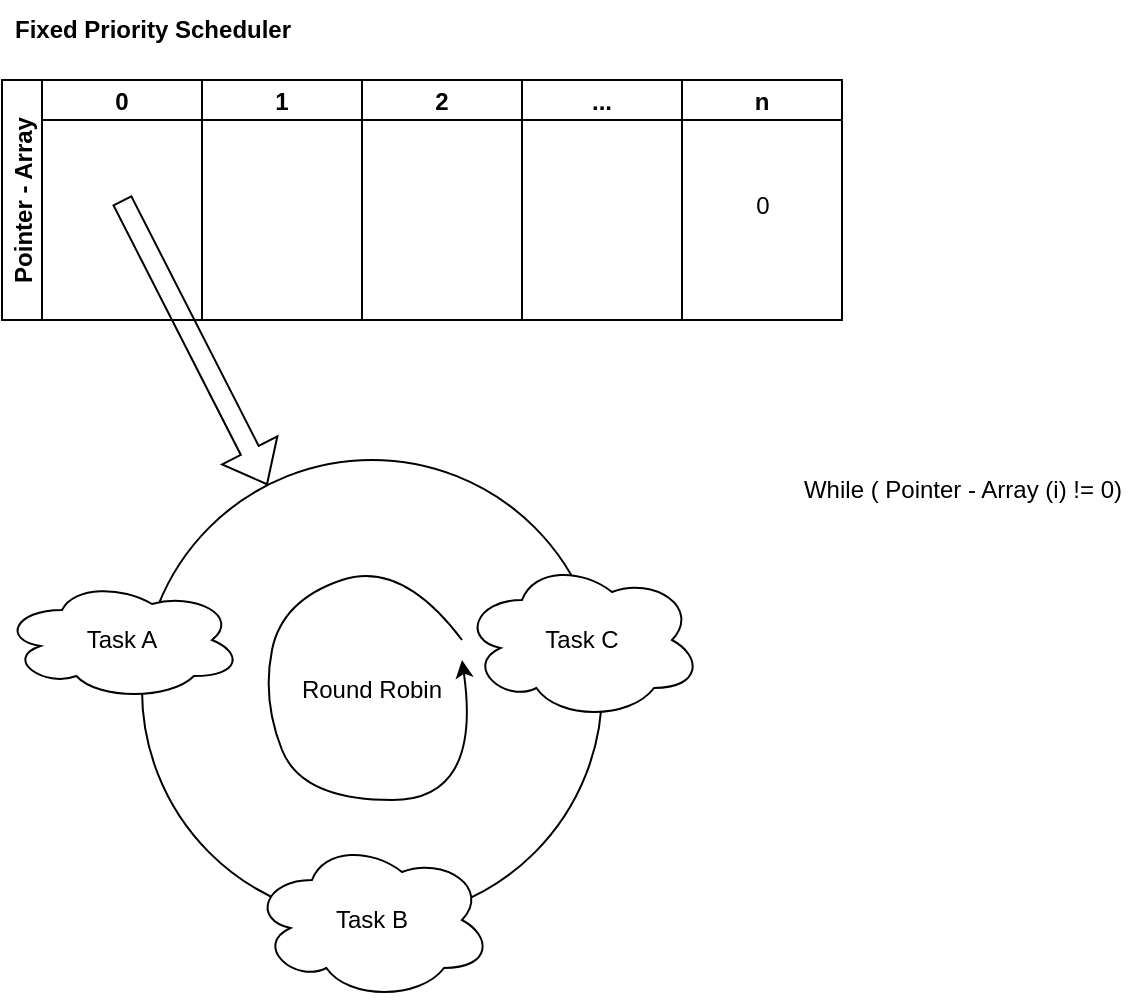 <mxfile version="26.0.3">
  <diagram name="Page-1" id="KbHQ-6BuIwicfjIUdRHw">
    <mxGraphModel dx="1409" dy="1116" grid="1" gridSize="10" guides="1" tooltips="1" connect="1" arrows="1" fold="1" page="1" pageScale="1" pageWidth="850" pageHeight="1100" math="0" shadow="0">
      <root>
        <mxCell id="0" />
        <mxCell id="1" parent="0" />
        <mxCell id="cLQ7v91tSiP5gRgEfkxV-1" value="Fixed Priority Scheduler" style="text;html=1;align=center;verticalAlign=middle;resizable=0;points=[];autosize=1;strokeColor=none;fillColor=none;fontStyle=1" vertex="1" parent="1">
          <mxGeometry x="40" y="40" width="150" height="30" as="geometry" />
        </mxCell>
        <mxCell id="cLQ7v91tSiP5gRgEfkxV-4" value="Pointer - Array" style="swimlane;childLayout=stackLayout;resizeParent=1;resizeParentMax=0;startSize=20;horizontal=0;horizontalStack=1;" vertex="1" parent="1">
          <mxGeometry x="40" y="80" width="420" height="120" as="geometry" />
        </mxCell>
        <mxCell id="cLQ7v91tSiP5gRgEfkxV-5" value="0" style="swimlane;startSize=20;" vertex="1" parent="cLQ7v91tSiP5gRgEfkxV-4">
          <mxGeometry x="20" width="80" height="120" as="geometry" />
        </mxCell>
        <mxCell id="cLQ7v91tSiP5gRgEfkxV-6" value="1" style="swimlane;startSize=20;" vertex="1" parent="cLQ7v91tSiP5gRgEfkxV-4">
          <mxGeometry x="100" width="80" height="120" as="geometry" />
        </mxCell>
        <mxCell id="cLQ7v91tSiP5gRgEfkxV-7" value="2" style="swimlane;startSize=20;" vertex="1" parent="cLQ7v91tSiP5gRgEfkxV-4">
          <mxGeometry x="180" width="80" height="120" as="geometry" />
        </mxCell>
        <mxCell id="cLQ7v91tSiP5gRgEfkxV-8" value="..." style="swimlane;startSize=20;" vertex="1" parent="cLQ7v91tSiP5gRgEfkxV-4">
          <mxGeometry x="260" width="80" height="120" as="geometry" />
        </mxCell>
        <mxCell id="cLQ7v91tSiP5gRgEfkxV-9" value="n" style="swimlane;startSize=20;" vertex="1" parent="cLQ7v91tSiP5gRgEfkxV-4">
          <mxGeometry x="340" width="80" height="120" as="geometry" />
        </mxCell>
        <mxCell id="cLQ7v91tSiP5gRgEfkxV-16" value="Round Robin" style="ellipse;whiteSpace=wrap;html=1;aspect=fixed;" vertex="1" parent="1">
          <mxGeometry x="110" y="270" width="230" height="230" as="geometry" />
        </mxCell>
        <mxCell id="cLQ7v91tSiP5gRgEfkxV-17" value="" style="shape=flexArrow;endArrow=classic;html=1;rounded=0;" edge="1" parent="1" target="cLQ7v91tSiP5gRgEfkxV-16">
          <mxGeometry width="50" height="50" relative="1" as="geometry">
            <mxPoint x="100" y="140" as="sourcePoint" />
            <mxPoint x="180" y="250" as="targetPoint" />
          </mxGeometry>
        </mxCell>
        <mxCell id="cLQ7v91tSiP5gRgEfkxV-18" value="0" style="text;html=1;align=center;verticalAlign=middle;resizable=0;points=[];autosize=1;strokeColor=none;fillColor=none;" vertex="1" parent="1">
          <mxGeometry x="405" y="128" width="30" height="30" as="geometry" />
        </mxCell>
        <mxCell id="cLQ7v91tSiP5gRgEfkxV-19" value="Task A" style="ellipse;shape=cloud;whiteSpace=wrap;html=1;" vertex="1" parent="1">
          <mxGeometry x="40" y="330" width="120" height="60" as="geometry" />
        </mxCell>
        <mxCell id="cLQ7v91tSiP5gRgEfkxV-20" value="Task B" style="ellipse;shape=cloud;whiteSpace=wrap;html=1;" vertex="1" parent="1">
          <mxGeometry x="165" y="460" width="120" height="80" as="geometry" />
        </mxCell>
        <mxCell id="cLQ7v91tSiP5gRgEfkxV-21" value="Task C" style="ellipse;shape=cloud;whiteSpace=wrap;html=1;" vertex="1" parent="1">
          <mxGeometry x="270" y="320" width="120" height="80" as="geometry" />
        </mxCell>
        <mxCell id="cLQ7v91tSiP5gRgEfkxV-28" value="" style="curved=1;endArrow=classic;html=1;rounded=0;" edge="1" parent="1">
          <mxGeometry width="50" height="50" relative="1" as="geometry">
            <mxPoint x="270" y="360" as="sourcePoint" />
            <mxPoint x="270" y="370" as="targetPoint" />
            <Array as="points">
              <mxPoint x="240" y="320" />
              <mxPoint x="180" y="340" />
              <mxPoint x="170" y="390" />
              <mxPoint x="190" y="440" />
              <mxPoint x="280" y="440" />
            </Array>
          </mxGeometry>
        </mxCell>
        <mxCell id="cLQ7v91tSiP5gRgEfkxV-31" value="While ( Pointer - Array (i) != 0)" style="text;html=1;align=center;verticalAlign=middle;resizable=0;points=[];autosize=1;strokeColor=none;fillColor=none;" vertex="1" parent="1">
          <mxGeometry x="430" y="270" width="180" height="30" as="geometry" />
        </mxCell>
      </root>
    </mxGraphModel>
  </diagram>
</mxfile>
